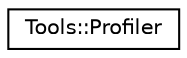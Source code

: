 digraph "Graphical Class Hierarchy"
{
 // INTERACTIVE_SVG=YES
  edge [fontname="Helvetica",fontsize="10",labelfontname="Helvetica",labelfontsize="10"];
  node [fontname="Helvetica",fontsize="10",shape=record];
  rankdir="LR";
  Node1 [label="Tools::Profiler",height=0.2,width=0.4,color="black", fillcolor="white", style="filled",URL="$class_tools_1_1_profiler.html"];
}
